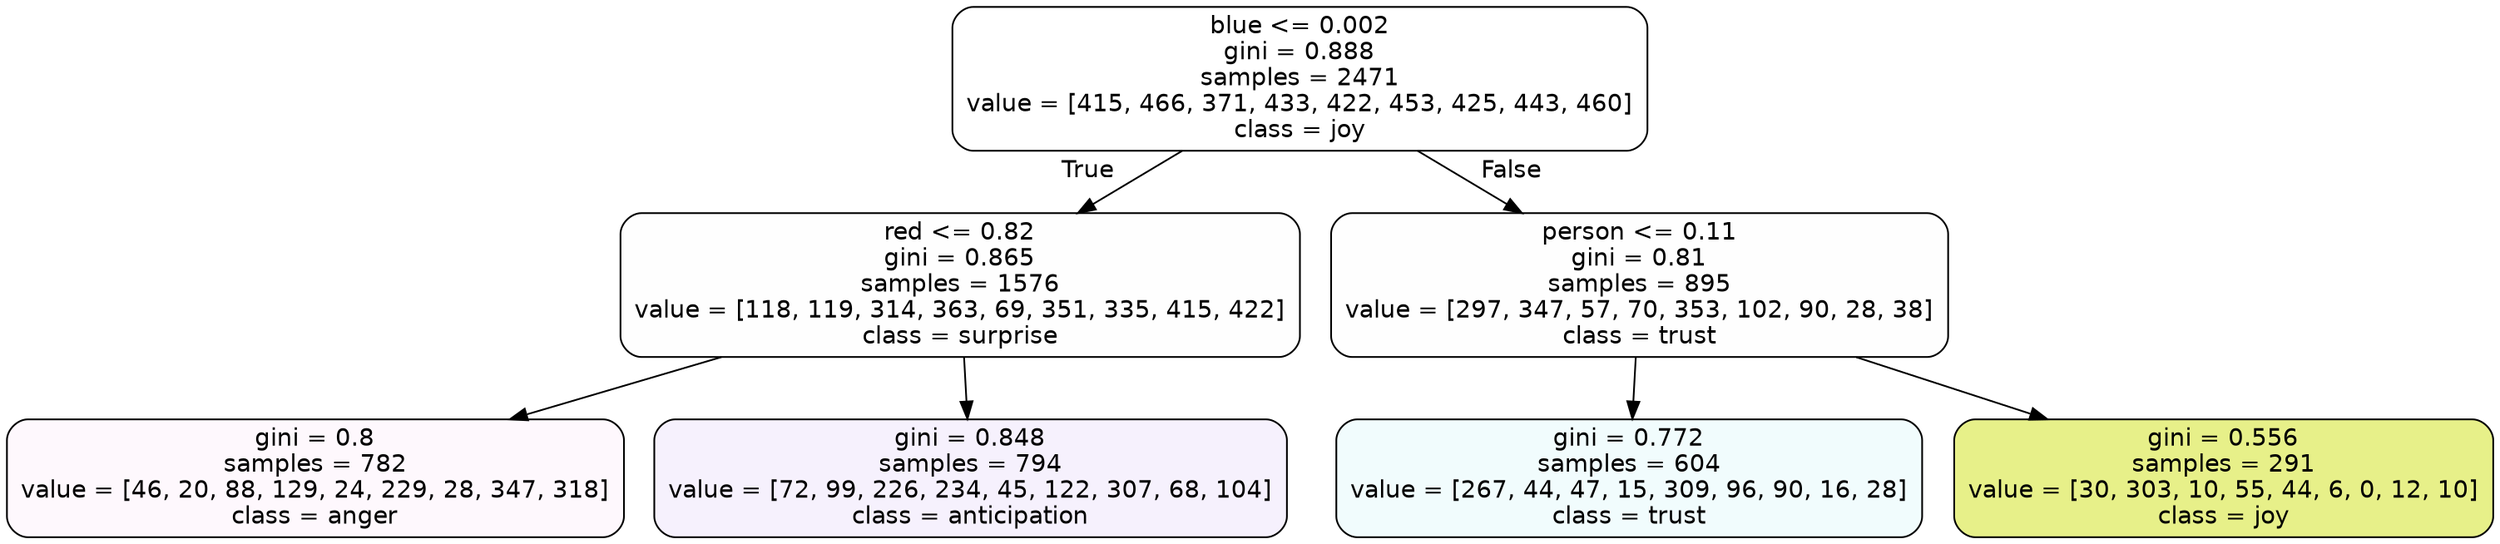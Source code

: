 digraph Tree {
node [shape=box, style="filled, rounded", color="black", fontname=helvetica] ;
edge [fontname=helvetica] ;
0 [label="blue <= 0.002\ngini = 0.888\nsamples = 2471\nvalue = [415, 466, 371, 433, 422, 453, 425, 443, 460]\nclass = joy", fillcolor="#d7e53900"] ;
1 [label="red <= 0.82\ngini = 0.865\nsamples = 1576\nvalue = [118, 119, 314, 363, 69, 351, 335, 415, 422]\nclass = surprise", fillcolor="#e5396401"] ;
0 -> 1 [labeldistance=2.5, labelangle=45, headlabel="True"] ;
2 [label="gini = 0.8\nsamples = 782\nvalue = [46, 20, 88, 129, 24, 229, 28, 347, 318]\nclass = anger", fillcolor="#e539d708"] ;
1 -> 2 ;
3 [label="gini = 0.848\nsamples = 794\nvalue = [72, 99, 226, 234, 45, 122, 307, 68, 104]\nclass = anticipation", fillcolor="#8139e512"] ;
1 -> 3 ;
4 [label="person <= 0.11\ngini = 0.81\nsamples = 895\nvalue = [297, 347, 57, 70, 353, 102, 90, 28, 38]\nclass = trust", fillcolor="#39d7e501"] ;
0 -> 4 [labeldistance=2.5, labelangle=-45, headlabel="False"] ;
5 [label="gini = 0.772\nsamples = 604\nvalue = [267, 44, 47, 15, 309, 96, 90, 16, 28]\nclass = trust", fillcolor="#39d7e511"] ;
4 -> 5 ;
6 [label="gini = 0.556\nsamples = 291\nvalue = [30, 303, 10, 55, 44, 6, 0, 12, 10]\nclass = joy", fillcolor="#d7e53998"] ;
4 -> 6 ;
}